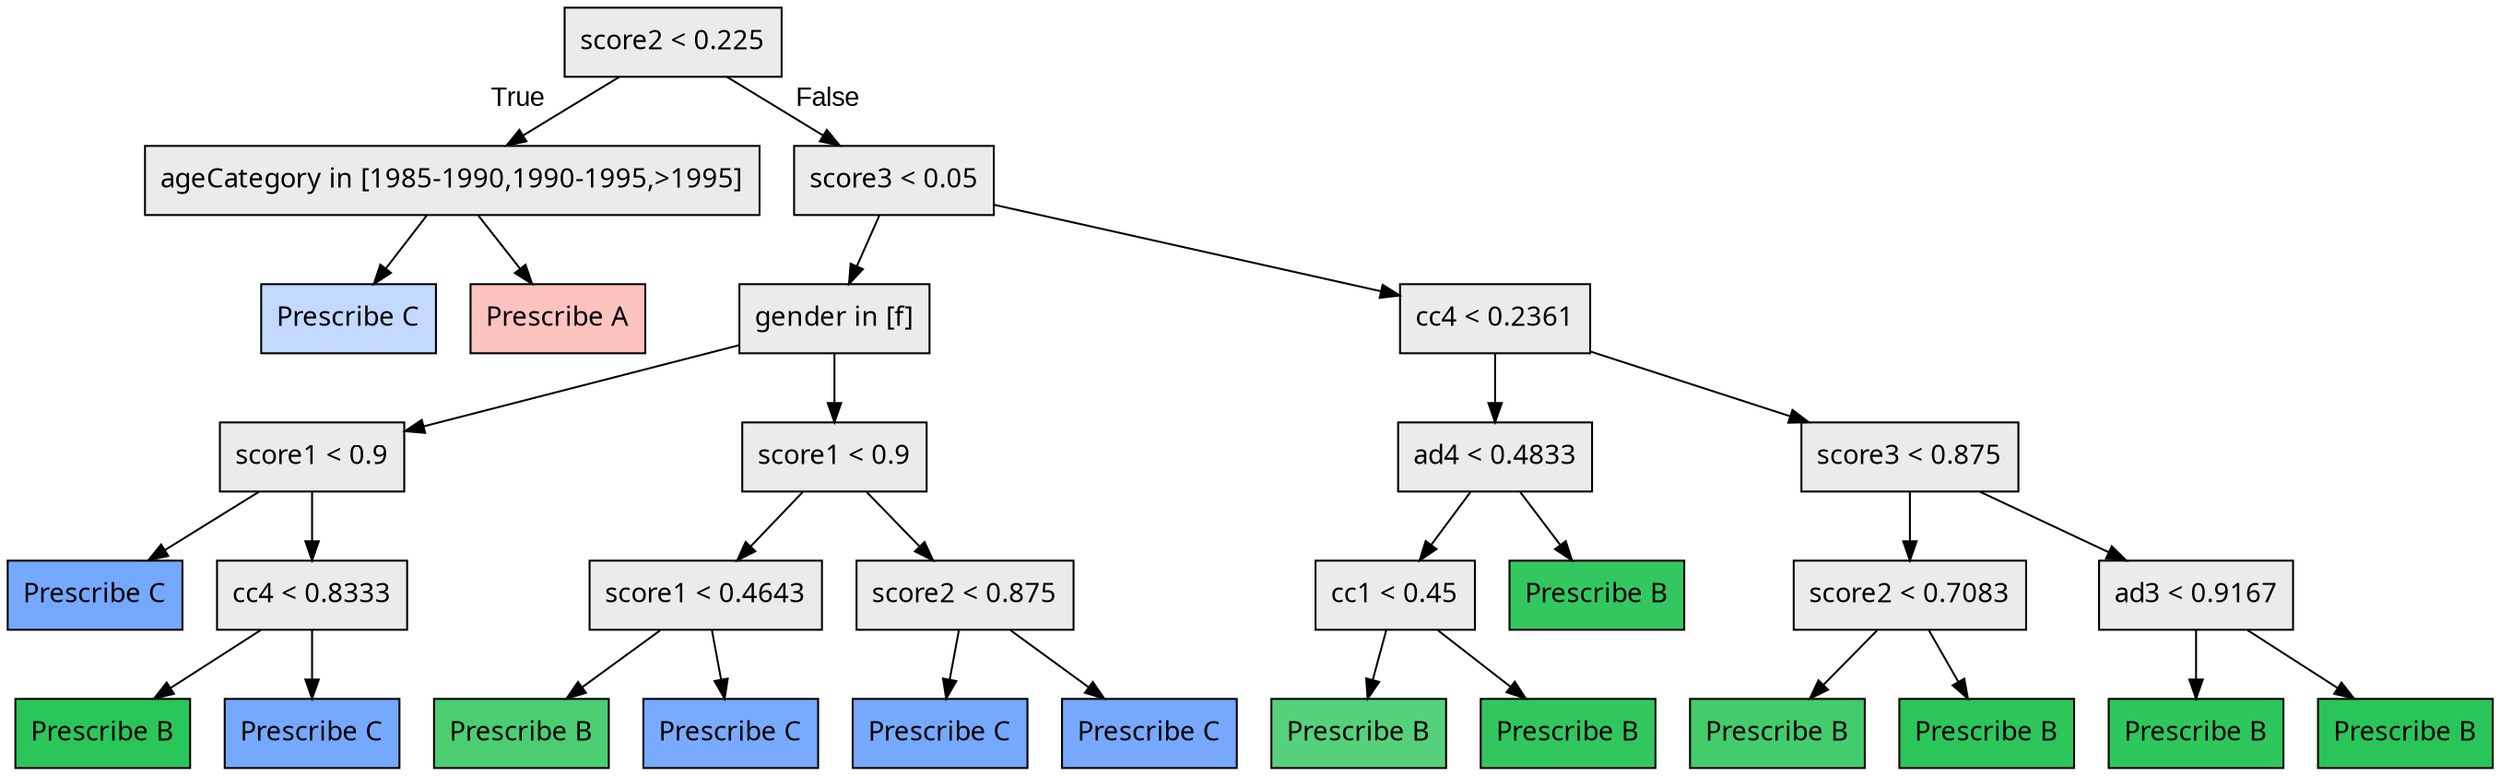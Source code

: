 digraph "G" {
1 [fillcolor="#EBEBEB", fontname="bold arial", label="score2 &lt; 0.225", shape=box, style="filled"];
2 [fillcolor="#EBEBEB", fontname="bold arial", label="ageCategory in [1985-1990,1990-1995,&gt;1995]", shape=box, style="filled"];
3 [color=black, fillcolor="#619CFF60", fontname="bold arial", label="Prescribe C", shape=box, style="filled"];
4 [color=black, fillcolor="#F8766D70", fontname="bold arial", label="Prescribe A", shape=box, style="filled"];
5 [fillcolor="#EBEBEB", fontname="bold arial", label="score3 &lt; 0.05", shape=box, style="filled"];
6 [fillcolor="#EBEBEB", fontname="bold arial", label="gender in [f]", shape=box, style="filled"];
7 [fillcolor="#EBEBEB", fontname="bold arial", label="score1 &lt; 0.9", shape=box, style="filled"];
8 [color=black, fillcolor="#619CFFde", fontname="bold arial", label="Prescribe C", shape=box, style="filled"];
9 [fillcolor="#EBEBEB", fontname="bold arial", label="cc4 &lt; 0.8333", shape=box, style="filled"];
10 [color=black, fillcolor="#00BA38d4", fontname="bold arial", label="Prescribe B", shape=box, style="filled"];
11 [color=black, fillcolor="#619CFFdf", fontname="bold arial", label="Prescribe C", shape=box, style="filled"];
12 [fillcolor="#EBEBEB", fontname="bold arial", label="score1 &lt; 0.9", shape=box, style="filled"];
13 [fillcolor="#EBEBEB", fontname="bold arial", label="score1 &lt; 0.4643", shape=box, style="filled"];
14 [color=black, fillcolor="#00BA38b4", fontname="bold arial", label="Prescribe B", shape=box, style="filled"];
15 [color=black, fillcolor="#619CFFd9", fontname="bold arial", label="Prescribe C", shape=box, style="filled"];
16 [fillcolor="#EBEBEB", fontname="bold arial", label="score2 &lt; 0.875", shape=box, style="filled"];
17 [color=black, fillcolor="#619CFFde", fontname="bold arial", label="Prescribe C", shape=box, style="filled"];
18 [color=black, fillcolor="#619CFFdd", fontname="bold arial", label="Prescribe C", shape=box, style="filled"];
19 [fillcolor="#EBEBEB", fontname="bold arial", label="cc4 &lt; 0.2361", shape=box, style="filled"];
20 [fillcolor="#EBEBEB", fontname="bold arial", label="ad4 &lt; 0.4833", shape=box, style="filled"];
21 [fillcolor="#EBEBEB", fontname="bold arial", label="cc1 &lt; 0.45", shape=box, style="filled"];
22 [color=black, fillcolor="#00BA38a9", fontname="bold arial", label="Prescribe B", shape=box, style="filled"];
23 [color=black, fillcolor="#00BA38ce", fontname="bold arial", label="Prescribe B", shape=box, style="filled"];
24 [color=black, fillcolor="#00BA38cc", fontname="bold arial", label="Prescribe B", shape=box, style="filled"];
25 [fillcolor="#EBEBEB", fontname="bold arial", label="score3 &lt; 0.875", shape=box, style="filled"];
26 [fillcolor="#EBEBEB", fontname="bold arial", label="score2 &lt; 0.7083", shape=box, style="filled"];
27 [color=black, fillcolor="#00BA38bc", fontname="bold arial", label="Prescribe B", shape=box, style="filled"];
28 [color=black, fillcolor="#00BA38d2", fontname="bold arial", label="Prescribe B", shape=box, style="filled"];
29 [fillcolor="#EBEBEB", fontname="bold arial", label="ad3 &lt; 0.9167", shape=box, style="filled"];
30 [color=black, fillcolor="#00BA38d1", fontname="bold arial", label="Prescribe B", shape=box, style="filled"];
31 [color=black, fillcolor="#00BA38d5", fontname="bold arial", label="Prescribe B", shape=box, style="filled"];
1 -> 2  [fontname="arial", headlabel="True", key=0, labelangle=45, labeldistance="2.5"];
1 -> 5  [fontname="arial", headlabel="False", key=0, labelangle="-45", labeldistance="2.5"];
2 -> 3  [key=0];
2 -> 4  [key=0];
5 -> 6  [key=0];
5 -> 19  [key=0];
6 -> 7  [key=0];
6 -> 12  [key=0];
7 -> 8  [key=0];
7 -> 9  [key=0];
9 -> 10  [key=0];
9 -> 11  [key=0];
12 -> 13  [key=0];
12 -> 16  [key=0];
13 -> 14  [key=0];
13 -> 15  [key=0];
16 -> 17  [key=0];
16 -> 18  [key=0];
19 -> 20  [key=0];
19 -> 25  [key=0];
20 -> 21  [key=0];
20 -> 24  [key=0];
21 -> 22  [key=0];
21 -> 23  [key=0];
25 -> 26  [key=0];
25 -> 29  [key=0];
26 -> 27  [key=0];
26 -> 28  [key=0];
29 -> 30  [key=0];
29 -> 31  [key=0];
}
